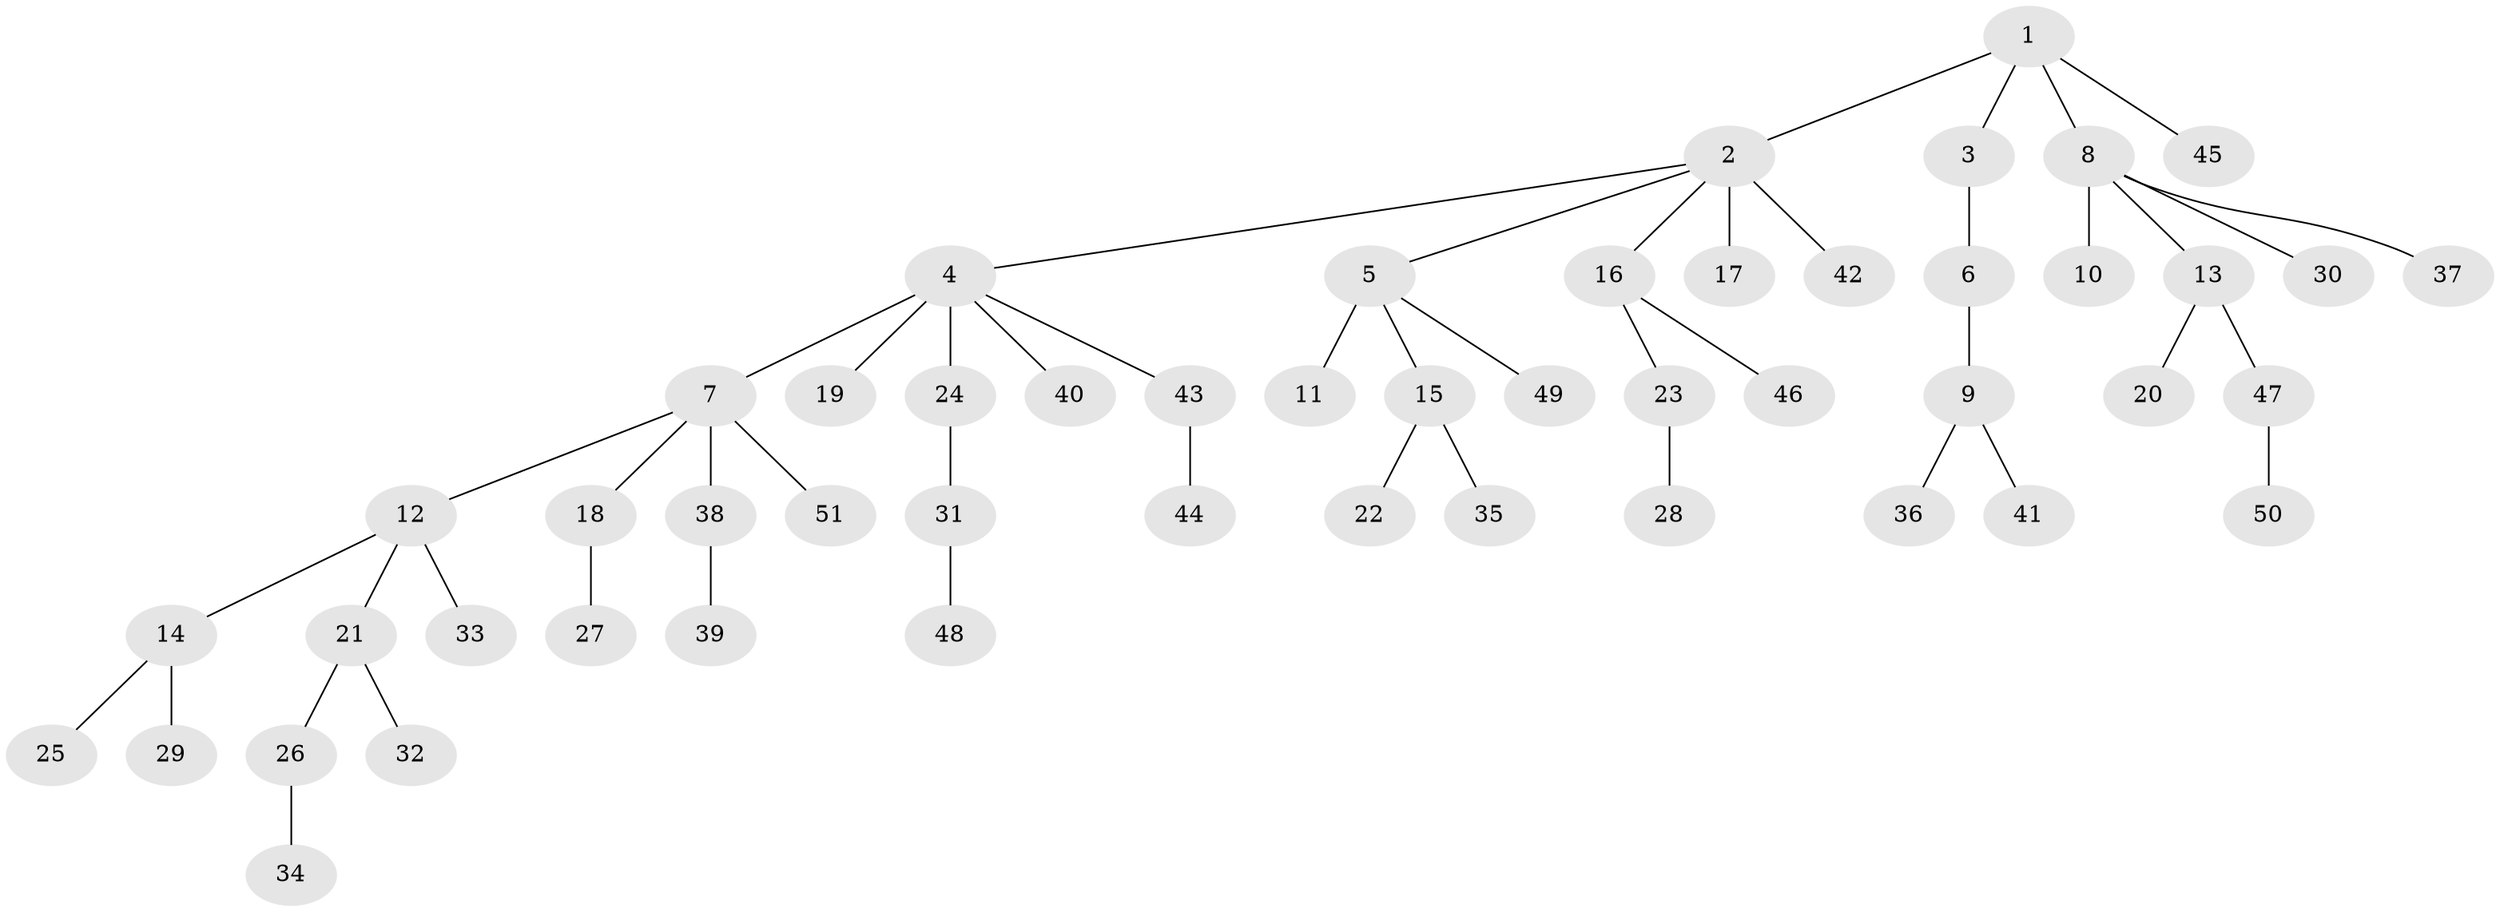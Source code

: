 // original degree distribution, {5: 0.04, 6: 0.02, 3: 0.16, 4: 0.05, 1: 0.48, 2: 0.25}
// Generated by graph-tools (version 1.1) at 2025/36/03/09/25 02:36:39]
// undirected, 51 vertices, 50 edges
graph export_dot {
graph [start="1"]
  node [color=gray90,style=filled];
  1;
  2;
  3;
  4;
  5;
  6;
  7;
  8;
  9;
  10;
  11;
  12;
  13;
  14;
  15;
  16;
  17;
  18;
  19;
  20;
  21;
  22;
  23;
  24;
  25;
  26;
  27;
  28;
  29;
  30;
  31;
  32;
  33;
  34;
  35;
  36;
  37;
  38;
  39;
  40;
  41;
  42;
  43;
  44;
  45;
  46;
  47;
  48;
  49;
  50;
  51;
  1 -- 2 [weight=1.0];
  1 -- 3 [weight=1.0];
  1 -- 8 [weight=1.0];
  1 -- 45 [weight=1.0];
  2 -- 4 [weight=1.0];
  2 -- 5 [weight=1.0];
  2 -- 16 [weight=1.0];
  2 -- 17 [weight=1.0];
  2 -- 42 [weight=2.0];
  3 -- 6 [weight=1.0];
  4 -- 7 [weight=1.0];
  4 -- 19 [weight=1.0];
  4 -- 24 [weight=3.0];
  4 -- 40 [weight=1.0];
  4 -- 43 [weight=1.0];
  5 -- 11 [weight=3.0];
  5 -- 15 [weight=1.0];
  5 -- 49 [weight=1.0];
  6 -- 9 [weight=1.0];
  7 -- 12 [weight=1.0];
  7 -- 18 [weight=1.0];
  7 -- 38 [weight=1.0];
  7 -- 51 [weight=1.0];
  8 -- 10 [weight=4.0];
  8 -- 13 [weight=1.0];
  8 -- 30 [weight=1.0];
  8 -- 37 [weight=1.0];
  9 -- 36 [weight=1.0];
  9 -- 41 [weight=1.0];
  12 -- 14 [weight=1.0];
  12 -- 21 [weight=1.0];
  12 -- 33 [weight=1.0];
  13 -- 20 [weight=1.0];
  13 -- 47 [weight=1.0];
  14 -- 25 [weight=1.0];
  14 -- 29 [weight=1.0];
  15 -- 22 [weight=1.0];
  15 -- 35 [weight=1.0];
  16 -- 23 [weight=1.0];
  16 -- 46 [weight=1.0];
  18 -- 27 [weight=2.0];
  21 -- 26 [weight=1.0];
  21 -- 32 [weight=2.0];
  23 -- 28 [weight=1.0];
  24 -- 31 [weight=1.0];
  26 -- 34 [weight=1.0];
  31 -- 48 [weight=1.0];
  38 -- 39 [weight=1.0];
  43 -- 44 [weight=2.0];
  47 -- 50 [weight=1.0];
}
